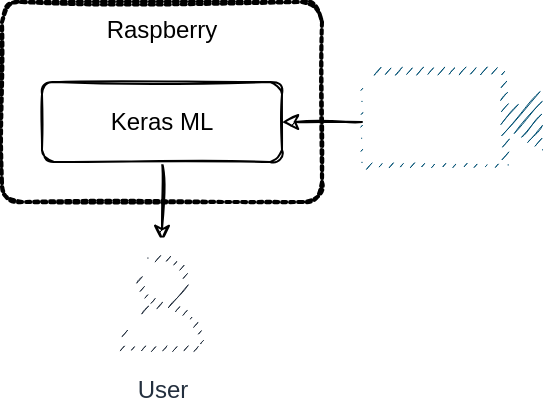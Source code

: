 <mxfile scale="1" border="20">
    <diagram id="UNmm91STM3fC8sXzWAOE" name="Page-1">
        <mxGraphModel dx="1123" dy="725" grid="1" gridSize="10" guides="1" tooltips="1" connect="1" arrows="1" fold="1" page="0" pageScale="1" pageWidth="827" pageHeight="1169" background="#ffffff" math="1" shadow="0">
            <root>
                <mxCell id="0"/>
                <mxCell id="1" parent="0"/>
                <mxCell id="3" value="Raspberry" style="arcSize=10;dashed=1;fillColor=none;gradientColor=none;dashPattern=1 1;strokeWidth=2;verticalAlign=top;sketch=1;rounded=1;" vertex="1" parent="1">
                    <mxGeometry x="80" y="80" width="160" height="100" as="geometry"/>
                </mxCell>
                <mxCell id="10" style="edgeStyle=orthogonalEdgeStyle;orthogonalLoop=1;jettySize=auto;html=1;exitX=0.5;exitY=1;exitDx=0;exitDy=0;sketch=1;" edge="1" parent="1" source="4" target="9">
                    <mxGeometry relative="1" as="geometry">
                        <Array as="points">
                            <mxPoint x="160" y="200"/>
                        </Array>
                    </mxGeometry>
                </mxCell>
                <mxCell id="4" value="Keras ML" style="whiteSpace=wrap;html=1;sketch=1;rounded=1;" vertex="1" parent="1">
                    <mxGeometry x="100" y="120" width="120" height="40" as="geometry"/>
                </mxCell>
                <mxCell id="7" style="edgeStyle=orthogonalEdgeStyle;orthogonalLoop=1;jettySize=auto;html=1;sketch=1;" edge="1" parent="1" source="6" target="4">
                    <mxGeometry relative="1" as="geometry"/>
                </mxCell>
                <mxCell id="6" value="" style="points=[[0,0.5,0],[0.19,0.02,0],[0.59,0,0],[0.985,0.02,0],[1,0.5,0],[0.985,0.98,0],[0.59,1,0],[0.19,0.98,0]];verticalLabelPosition=bottom;html=1;verticalAlign=top;aspect=fixed;align=center;pointerEvents=1;shape=mxgraph.cisco19.camera;fillColor=#005073;strokeColor=none;direction=west;sketch=1;rounded=1;" vertex="1" parent="1">
                    <mxGeometry x="260" y="115" width="90" height="50" as="geometry"/>
                </mxCell>
                <mxCell id="9" value="User" style="outlineConnect=0;fontColor=#232F3E;gradientColor=none;strokeColor=#232F3E;fillColor=#ffffff;dashed=0;verticalLabelPosition=bottom;verticalAlign=top;align=center;html=1;fontSize=12;fontStyle=0;aspect=fixed;shape=mxgraph.aws4.resourceIcon;resIcon=mxgraph.aws4.user;sketch=1;rounded=1;" vertex="1" parent="1">
                    <mxGeometry x="130" y="200" width="60" height="60" as="geometry"/>
                </mxCell>
            </root>
        </mxGraphModel>
    </diagram>
</mxfile>